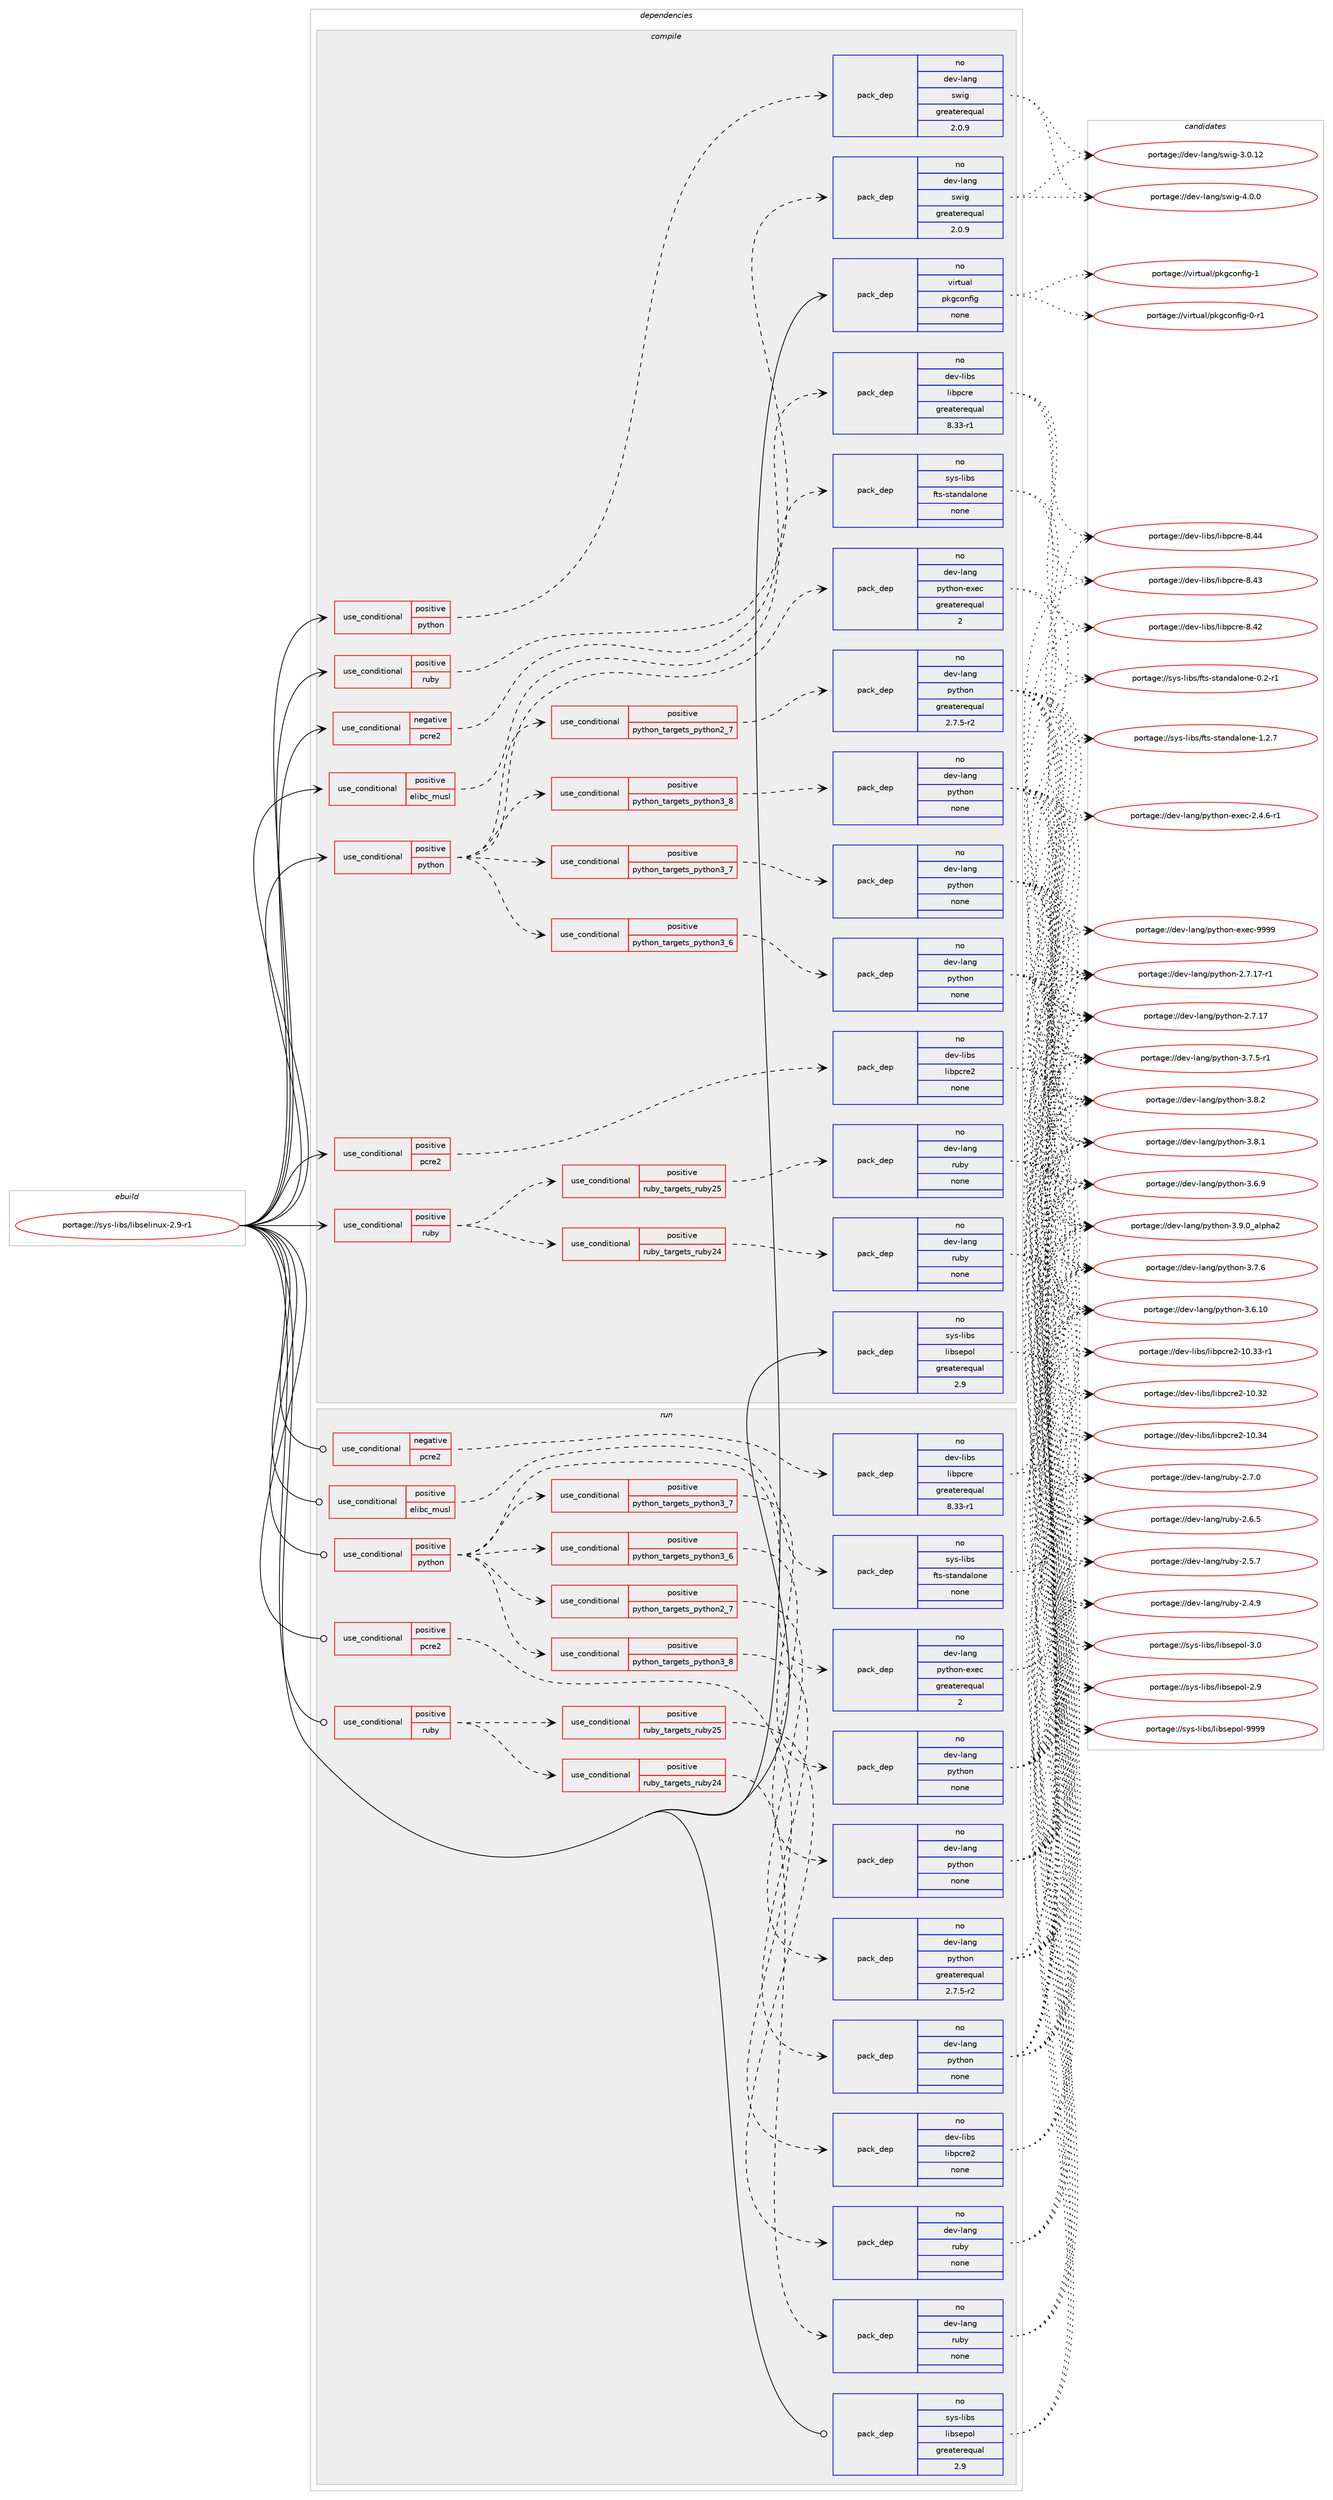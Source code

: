 digraph prolog {

# *************
# Graph options
# *************

newrank=true;
concentrate=true;
compound=true;
graph [rankdir=LR,fontname=Helvetica,fontsize=10,ranksep=1.5];#, ranksep=2.5, nodesep=0.2];
edge  [arrowhead=vee];
node  [fontname=Helvetica,fontsize=10];

# **********
# The ebuild
# **********

subgraph cluster_leftcol {
color=gray;
rank=same;
label=<<i>ebuild</i>>;
id [label="portage://sys-libs/libselinux-2.9-r1", color=red, width=4, href="../sys-libs/libselinux-2.9-r1.svg"];
}

# ****************
# The dependencies
# ****************

subgraph cluster_midcol {
color=gray;
label=<<i>dependencies</i>>;
subgraph cluster_compile {
fillcolor="#eeeeee";
style=filled;
label=<<i>compile</i>>;
subgraph cond5193 {
dependency29455 [label=<<TABLE BORDER="0" CELLBORDER="1" CELLSPACING="0" CELLPADDING="4"><TR><TD ROWSPAN="3" CELLPADDING="10">use_conditional</TD></TR><TR><TD>negative</TD></TR><TR><TD>pcre2</TD></TR></TABLE>>, shape=none, color=red];
subgraph pack23533 {
dependency29456 [label=<<TABLE BORDER="0" CELLBORDER="1" CELLSPACING="0" CELLPADDING="4" WIDTH="220"><TR><TD ROWSPAN="6" CELLPADDING="30">pack_dep</TD></TR><TR><TD WIDTH="110">no</TD></TR><TR><TD>dev-libs</TD></TR><TR><TD>libpcre</TD></TR><TR><TD>greaterequal</TD></TR><TR><TD>8.33-r1</TD></TR></TABLE>>, shape=none, color=blue];
}
dependency29455:e -> dependency29456:w [weight=20,style="dashed",arrowhead="vee"];
}
id:e -> dependency29455:w [weight=20,style="solid",arrowhead="vee"];
subgraph cond5194 {
dependency29457 [label=<<TABLE BORDER="0" CELLBORDER="1" CELLSPACING="0" CELLPADDING="4"><TR><TD ROWSPAN="3" CELLPADDING="10">use_conditional</TD></TR><TR><TD>positive</TD></TR><TR><TD>elibc_musl</TD></TR></TABLE>>, shape=none, color=red];
subgraph pack23534 {
dependency29458 [label=<<TABLE BORDER="0" CELLBORDER="1" CELLSPACING="0" CELLPADDING="4" WIDTH="220"><TR><TD ROWSPAN="6" CELLPADDING="30">pack_dep</TD></TR><TR><TD WIDTH="110">no</TD></TR><TR><TD>sys-libs</TD></TR><TR><TD>fts-standalone</TD></TR><TR><TD>none</TD></TR><TR><TD></TD></TR></TABLE>>, shape=none, color=blue];
}
dependency29457:e -> dependency29458:w [weight=20,style="dashed",arrowhead="vee"];
}
id:e -> dependency29457:w [weight=20,style="solid",arrowhead="vee"];
subgraph cond5195 {
dependency29459 [label=<<TABLE BORDER="0" CELLBORDER="1" CELLSPACING="0" CELLPADDING="4"><TR><TD ROWSPAN="3" CELLPADDING="10">use_conditional</TD></TR><TR><TD>positive</TD></TR><TR><TD>pcre2</TD></TR></TABLE>>, shape=none, color=red];
subgraph pack23535 {
dependency29460 [label=<<TABLE BORDER="0" CELLBORDER="1" CELLSPACING="0" CELLPADDING="4" WIDTH="220"><TR><TD ROWSPAN="6" CELLPADDING="30">pack_dep</TD></TR><TR><TD WIDTH="110">no</TD></TR><TR><TD>dev-libs</TD></TR><TR><TD>libpcre2</TD></TR><TR><TD>none</TD></TR><TR><TD></TD></TR></TABLE>>, shape=none, color=blue];
}
dependency29459:e -> dependency29460:w [weight=20,style="dashed",arrowhead="vee"];
}
id:e -> dependency29459:w [weight=20,style="solid",arrowhead="vee"];
subgraph cond5196 {
dependency29461 [label=<<TABLE BORDER="0" CELLBORDER="1" CELLSPACING="0" CELLPADDING="4"><TR><TD ROWSPAN="3" CELLPADDING="10">use_conditional</TD></TR><TR><TD>positive</TD></TR><TR><TD>python</TD></TR></TABLE>>, shape=none, color=red];
subgraph cond5197 {
dependency29462 [label=<<TABLE BORDER="0" CELLBORDER="1" CELLSPACING="0" CELLPADDING="4"><TR><TD ROWSPAN="3" CELLPADDING="10">use_conditional</TD></TR><TR><TD>positive</TD></TR><TR><TD>python_targets_python2_7</TD></TR></TABLE>>, shape=none, color=red];
subgraph pack23536 {
dependency29463 [label=<<TABLE BORDER="0" CELLBORDER="1" CELLSPACING="0" CELLPADDING="4" WIDTH="220"><TR><TD ROWSPAN="6" CELLPADDING="30">pack_dep</TD></TR><TR><TD WIDTH="110">no</TD></TR><TR><TD>dev-lang</TD></TR><TR><TD>python</TD></TR><TR><TD>greaterequal</TD></TR><TR><TD>2.7.5-r2</TD></TR></TABLE>>, shape=none, color=blue];
}
dependency29462:e -> dependency29463:w [weight=20,style="dashed",arrowhead="vee"];
}
dependency29461:e -> dependency29462:w [weight=20,style="dashed",arrowhead="vee"];
subgraph cond5198 {
dependency29464 [label=<<TABLE BORDER="0" CELLBORDER="1" CELLSPACING="0" CELLPADDING="4"><TR><TD ROWSPAN="3" CELLPADDING="10">use_conditional</TD></TR><TR><TD>positive</TD></TR><TR><TD>python_targets_python3_6</TD></TR></TABLE>>, shape=none, color=red];
subgraph pack23537 {
dependency29465 [label=<<TABLE BORDER="0" CELLBORDER="1" CELLSPACING="0" CELLPADDING="4" WIDTH="220"><TR><TD ROWSPAN="6" CELLPADDING="30">pack_dep</TD></TR><TR><TD WIDTH="110">no</TD></TR><TR><TD>dev-lang</TD></TR><TR><TD>python</TD></TR><TR><TD>none</TD></TR><TR><TD></TD></TR></TABLE>>, shape=none, color=blue];
}
dependency29464:e -> dependency29465:w [weight=20,style="dashed",arrowhead="vee"];
}
dependency29461:e -> dependency29464:w [weight=20,style="dashed",arrowhead="vee"];
subgraph cond5199 {
dependency29466 [label=<<TABLE BORDER="0" CELLBORDER="1" CELLSPACING="0" CELLPADDING="4"><TR><TD ROWSPAN="3" CELLPADDING="10">use_conditional</TD></TR><TR><TD>positive</TD></TR><TR><TD>python_targets_python3_7</TD></TR></TABLE>>, shape=none, color=red];
subgraph pack23538 {
dependency29467 [label=<<TABLE BORDER="0" CELLBORDER="1" CELLSPACING="0" CELLPADDING="4" WIDTH="220"><TR><TD ROWSPAN="6" CELLPADDING="30">pack_dep</TD></TR><TR><TD WIDTH="110">no</TD></TR><TR><TD>dev-lang</TD></TR><TR><TD>python</TD></TR><TR><TD>none</TD></TR><TR><TD></TD></TR></TABLE>>, shape=none, color=blue];
}
dependency29466:e -> dependency29467:w [weight=20,style="dashed",arrowhead="vee"];
}
dependency29461:e -> dependency29466:w [weight=20,style="dashed",arrowhead="vee"];
subgraph cond5200 {
dependency29468 [label=<<TABLE BORDER="0" CELLBORDER="1" CELLSPACING="0" CELLPADDING="4"><TR><TD ROWSPAN="3" CELLPADDING="10">use_conditional</TD></TR><TR><TD>positive</TD></TR><TR><TD>python_targets_python3_8</TD></TR></TABLE>>, shape=none, color=red];
subgraph pack23539 {
dependency29469 [label=<<TABLE BORDER="0" CELLBORDER="1" CELLSPACING="0" CELLPADDING="4" WIDTH="220"><TR><TD ROWSPAN="6" CELLPADDING="30">pack_dep</TD></TR><TR><TD WIDTH="110">no</TD></TR><TR><TD>dev-lang</TD></TR><TR><TD>python</TD></TR><TR><TD>none</TD></TR><TR><TD></TD></TR></TABLE>>, shape=none, color=blue];
}
dependency29468:e -> dependency29469:w [weight=20,style="dashed",arrowhead="vee"];
}
dependency29461:e -> dependency29468:w [weight=20,style="dashed",arrowhead="vee"];
subgraph pack23540 {
dependency29470 [label=<<TABLE BORDER="0" CELLBORDER="1" CELLSPACING="0" CELLPADDING="4" WIDTH="220"><TR><TD ROWSPAN="6" CELLPADDING="30">pack_dep</TD></TR><TR><TD WIDTH="110">no</TD></TR><TR><TD>dev-lang</TD></TR><TR><TD>python-exec</TD></TR><TR><TD>greaterequal</TD></TR><TR><TD>2</TD></TR></TABLE>>, shape=none, color=blue];
}
dependency29461:e -> dependency29470:w [weight=20,style="dashed",arrowhead="vee"];
}
id:e -> dependency29461:w [weight=20,style="solid",arrowhead="vee"];
subgraph cond5201 {
dependency29471 [label=<<TABLE BORDER="0" CELLBORDER="1" CELLSPACING="0" CELLPADDING="4"><TR><TD ROWSPAN="3" CELLPADDING="10">use_conditional</TD></TR><TR><TD>positive</TD></TR><TR><TD>python</TD></TR></TABLE>>, shape=none, color=red];
subgraph pack23541 {
dependency29472 [label=<<TABLE BORDER="0" CELLBORDER="1" CELLSPACING="0" CELLPADDING="4" WIDTH="220"><TR><TD ROWSPAN="6" CELLPADDING="30">pack_dep</TD></TR><TR><TD WIDTH="110">no</TD></TR><TR><TD>dev-lang</TD></TR><TR><TD>swig</TD></TR><TR><TD>greaterequal</TD></TR><TR><TD>2.0.9</TD></TR></TABLE>>, shape=none, color=blue];
}
dependency29471:e -> dependency29472:w [weight=20,style="dashed",arrowhead="vee"];
}
id:e -> dependency29471:w [weight=20,style="solid",arrowhead="vee"];
subgraph cond5202 {
dependency29473 [label=<<TABLE BORDER="0" CELLBORDER="1" CELLSPACING="0" CELLPADDING="4"><TR><TD ROWSPAN="3" CELLPADDING="10">use_conditional</TD></TR><TR><TD>positive</TD></TR><TR><TD>ruby</TD></TR></TABLE>>, shape=none, color=red];
subgraph cond5203 {
dependency29474 [label=<<TABLE BORDER="0" CELLBORDER="1" CELLSPACING="0" CELLPADDING="4"><TR><TD ROWSPAN="3" CELLPADDING="10">use_conditional</TD></TR><TR><TD>positive</TD></TR><TR><TD>ruby_targets_ruby24</TD></TR></TABLE>>, shape=none, color=red];
subgraph pack23542 {
dependency29475 [label=<<TABLE BORDER="0" CELLBORDER="1" CELLSPACING="0" CELLPADDING="4" WIDTH="220"><TR><TD ROWSPAN="6" CELLPADDING="30">pack_dep</TD></TR><TR><TD WIDTH="110">no</TD></TR><TR><TD>dev-lang</TD></TR><TR><TD>ruby</TD></TR><TR><TD>none</TD></TR><TR><TD></TD></TR></TABLE>>, shape=none, color=blue];
}
dependency29474:e -> dependency29475:w [weight=20,style="dashed",arrowhead="vee"];
}
dependency29473:e -> dependency29474:w [weight=20,style="dashed",arrowhead="vee"];
subgraph cond5204 {
dependency29476 [label=<<TABLE BORDER="0" CELLBORDER="1" CELLSPACING="0" CELLPADDING="4"><TR><TD ROWSPAN="3" CELLPADDING="10">use_conditional</TD></TR><TR><TD>positive</TD></TR><TR><TD>ruby_targets_ruby25</TD></TR></TABLE>>, shape=none, color=red];
subgraph pack23543 {
dependency29477 [label=<<TABLE BORDER="0" CELLBORDER="1" CELLSPACING="0" CELLPADDING="4" WIDTH="220"><TR><TD ROWSPAN="6" CELLPADDING="30">pack_dep</TD></TR><TR><TD WIDTH="110">no</TD></TR><TR><TD>dev-lang</TD></TR><TR><TD>ruby</TD></TR><TR><TD>none</TD></TR><TR><TD></TD></TR></TABLE>>, shape=none, color=blue];
}
dependency29476:e -> dependency29477:w [weight=20,style="dashed",arrowhead="vee"];
}
dependency29473:e -> dependency29476:w [weight=20,style="dashed",arrowhead="vee"];
}
id:e -> dependency29473:w [weight=20,style="solid",arrowhead="vee"];
subgraph cond5205 {
dependency29478 [label=<<TABLE BORDER="0" CELLBORDER="1" CELLSPACING="0" CELLPADDING="4"><TR><TD ROWSPAN="3" CELLPADDING="10">use_conditional</TD></TR><TR><TD>positive</TD></TR><TR><TD>ruby</TD></TR></TABLE>>, shape=none, color=red];
subgraph pack23544 {
dependency29479 [label=<<TABLE BORDER="0" CELLBORDER="1" CELLSPACING="0" CELLPADDING="4" WIDTH="220"><TR><TD ROWSPAN="6" CELLPADDING="30">pack_dep</TD></TR><TR><TD WIDTH="110">no</TD></TR><TR><TD>dev-lang</TD></TR><TR><TD>swig</TD></TR><TR><TD>greaterequal</TD></TR><TR><TD>2.0.9</TD></TR></TABLE>>, shape=none, color=blue];
}
dependency29478:e -> dependency29479:w [weight=20,style="dashed",arrowhead="vee"];
}
id:e -> dependency29478:w [weight=20,style="solid",arrowhead="vee"];
subgraph pack23545 {
dependency29480 [label=<<TABLE BORDER="0" CELLBORDER="1" CELLSPACING="0" CELLPADDING="4" WIDTH="220"><TR><TD ROWSPAN="6" CELLPADDING="30">pack_dep</TD></TR><TR><TD WIDTH="110">no</TD></TR><TR><TD>sys-libs</TD></TR><TR><TD>libsepol</TD></TR><TR><TD>greaterequal</TD></TR><TR><TD>2.9</TD></TR></TABLE>>, shape=none, color=blue];
}
id:e -> dependency29480:w [weight=20,style="solid",arrowhead="vee"];
subgraph pack23546 {
dependency29481 [label=<<TABLE BORDER="0" CELLBORDER="1" CELLSPACING="0" CELLPADDING="4" WIDTH="220"><TR><TD ROWSPAN="6" CELLPADDING="30">pack_dep</TD></TR><TR><TD WIDTH="110">no</TD></TR><TR><TD>virtual</TD></TR><TR><TD>pkgconfig</TD></TR><TR><TD>none</TD></TR><TR><TD></TD></TR></TABLE>>, shape=none, color=blue];
}
id:e -> dependency29481:w [weight=20,style="solid",arrowhead="vee"];
}
subgraph cluster_compileandrun {
fillcolor="#eeeeee";
style=filled;
label=<<i>compile and run</i>>;
}
subgraph cluster_run {
fillcolor="#eeeeee";
style=filled;
label=<<i>run</i>>;
subgraph cond5206 {
dependency29482 [label=<<TABLE BORDER="0" CELLBORDER="1" CELLSPACING="0" CELLPADDING="4"><TR><TD ROWSPAN="3" CELLPADDING="10">use_conditional</TD></TR><TR><TD>negative</TD></TR><TR><TD>pcre2</TD></TR></TABLE>>, shape=none, color=red];
subgraph pack23547 {
dependency29483 [label=<<TABLE BORDER="0" CELLBORDER="1" CELLSPACING="0" CELLPADDING="4" WIDTH="220"><TR><TD ROWSPAN="6" CELLPADDING="30">pack_dep</TD></TR><TR><TD WIDTH="110">no</TD></TR><TR><TD>dev-libs</TD></TR><TR><TD>libpcre</TD></TR><TR><TD>greaterequal</TD></TR><TR><TD>8.33-r1</TD></TR></TABLE>>, shape=none, color=blue];
}
dependency29482:e -> dependency29483:w [weight=20,style="dashed",arrowhead="vee"];
}
id:e -> dependency29482:w [weight=20,style="solid",arrowhead="odot"];
subgraph cond5207 {
dependency29484 [label=<<TABLE BORDER="0" CELLBORDER="1" CELLSPACING="0" CELLPADDING="4"><TR><TD ROWSPAN="3" CELLPADDING="10">use_conditional</TD></TR><TR><TD>positive</TD></TR><TR><TD>elibc_musl</TD></TR></TABLE>>, shape=none, color=red];
subgraph pack23548 {
dependency29485 [label=<<TABLE BORDER="0" CELLBORDER="1" CELLSPACING="0" CELLPADDING="4" WIDTH="220"><TR><TD ROWSPAN="6" CELLPADDING="30">pack_dep</TD></TR><TR><TD WIDTH="110">no</TD></TR><TR><TD>sys-libs</TD></TR><TR><TD>fts-standalone</TD></TR><TR><TD>none</TD></TR><TR><TD></TD></TR></TABLE>>, shape=none, color=blue];
}
dependency29484:e -> dependency29485:w [weight=20,style="dashed",arrowhead="vee"];
}
id:e -> dependency29484:w [weight=20,style="solid",arrowhead="odot"];
subgraph cond5208 {
dependency29486 [label=<<TABLE BORDER="0" CELLBORDER="1" CELLSPACING="0" CELLPADDING="4"><TR><TD ROWSPAN="3" CELLPADDING="10">use_conditional</TD></TR><TR><TD>positive</TD></TR><TR><TD>pcre2</TD></TR></TABLE>>, shape=none, color=red];
subgraph pack23549 {
dependency29487 [label=<<TABLE BORDER="0" CELLBORDER="1" CELLSPACING="0" CELLPADDING="4" WIDTH="220"><TR><TD ROWSPAN="6" CELLPADDING="30">pack_dep</TD></TR><TR><TD WIDTH="110">no</TD></TR><TR><TD>dev-libs</TD></TR><TR><TD>libpcre2</TD></TR><TR><TD>none</TD></TR><TR><TD></TD></TR></TABLE>>, shape=none, color=blue];
}
dependency29486:e -> dependency29487:w [weight=20,style="dashed",arrowhead="vee"];
}
id:e -> dependency29486:w [weight=20,style="solid",arrowhead="odot"];
subgraph cond5209 {
dependency29488 [label=<<TABLE BORDER="0" CELLBORDER="1" CELLSPACING="0" CELLPADDING="4"><TR><TD ROWSPAN="3" CELLPADDING="10">use_conditional</TD></TR><TR><TD>positive</TD></TR><TR><TD>python</TD></TR></TABLE>>, shape=none, color=red];
subgraph cond5210 {
dependency29489 [label=<<TABLE BORDER="0" CELLBORDER="1" CELLSPACING="0" CELLPADDING="4"><TR><TD ROWSPAN="3" CELLPADDING="10">use_conditional</TD></TR><TR><TD>positive</TD></TR><TR><TD>python_targets_python2_7</TD></TR></TABLE>>, shape=none, color=red];
subgraph pack23550 {
dependency29490 [label=<<TABLE BORDER="0" CELLBORDER="1" CELLSPACING="0" CELLPADDING="4" WIDTH="220"><TR><TD ROWSPAN="6" CELLPADDING="30">pack_dep</TD></TR><TR><TD WIDTH="110">no</TD></TR><TR><TD>dev-lang</TD></TR><TR><TD>python</TD></TR><TR><TD>greaterequal</TD></TR><TR><TD>2.7.5-r2</TD></TR></TABLE>>, shape=none, color=blue];
}
dependency29489:e -> dependency29490:w [weight=20,style="dashed",arrowhead="vee"];
}
dependency29488:e -> dependency29489:w [weight=20,style="dashed",arrowhead="vee"];
subgraph cond5211 {
dependency29491 [label=<<TABLE BORDER="0" CELLBORDER="1" CELLSPACING="0" CELLPADDING="4"><TR><TD ROWSPAN="3" CELLPADDING="10">use_conditional</TD></TR><TR><TD>positive</TD></TR><TR><TD>python_targets_python3_6</TD></TR></TABLE>>, shape=none, color=red];
subgraph pack23551 {
dependency29492 [label=<<TABLE BORDER="0" CELLBORDER="1" CELLSPACING="0" CELLPADDING="4" WIDTH="220"><TR><TD ROWSPAN="6" CELLPADDING="30">pack_dep</TD></TR><TR><TD WIDTH="110">no</TD></TR><TR><TD>dev-lang</TD></TR><TR><TD>python</TD></TR><TR><TD>none</TD></TR><TR><TD></TD></TR></TABLE>>, shape=none, color=blue];
}
dependency29491:e -> dependency29492:w [weight=20,style="dashed",arrowhead="vee"];
}
dependency29488:e -> dependency29491:w [weight=20,style="dashed",arrowhead="vee"];
subgraph cond5212 {
dependency29493 [label=<<TABLE BORDER="0" CELLBORDER="1" CELLSPACING="0" CELLPADDING="4"><TR><TD ROWSPAN="3" CELLPADDING="10">use_conditional</TD></TR><TR><TD>positive</TD></TR><TR><TD>python_targets_python3_7</TD></TR></TABLE>>, shape=none, color=red];
subgraph pack23552 {
dependency29494 [label=<<TABLE BORDER="0" CELLBORDER="1" CELLSPACING="0" CELLPADDING="4" WIDTH="220"><TR><TD ROWSPAN="6" CELLPADDING="30">pack_dep</TD></TR><TR><TD WIDTH="110">no</TD></TR><TR><TD>dev-lang</TD></TR><TR><TD>python</TD></TR><TR><TD>none</TD></TR><TR><TD></TD></TR></TABLE>>, shape=none, color=blue];
}
dependency29493:e -> dependency29494:w [weight=20,style="dashed",arrowhead="vee"];
}
dependency29488:e -> dependency29493:w [weight=20,style="dashed",arrowhead="vee"];
subgraph cond5213 {
dependency29495 [label=<<TABLE BORDER="0" CELLBORDER="1" CELLSPACING="0" CELLPADDING="4"><TR><TD ROWSPAN="3" CELLPADDING="10">use_conditional</TD></TR><TR><TD>positive</TD></TR><TR><TD>python_targets_python3_8</TD></TR></TABLE>>, shape=none, color=red];
subgraph pack23553 {
dependency29496 [label=<<TABLE BORDER="0" CELLBORDER="1" CELLSPACING="0" CELLPADDING="4" WIDTH="220"><TR><TD ROWSPAN="6" CELLPADDING="30">pack_dep</TD></TR><TR><TD WIDTH="110">no</TD></TR><TR><TD>dev-lang</TD></TR><TR><TD>python</TD></TR><TR><TD>none</TD></TR><TR><TD></TD></TR></TABLE>>, shape=none, color=blue];
}
dependency29495:e -> dependency29496:w [weight=20,style="dashed",arrowhead="vee"];
}
dependency29488:e -> dependency29495:w [weight=20,style="dashed",arrowhead="vee"];
subgraph pack23554 {
dependency29497 [label=<<TABLE BORDER="0" CELLBORDER="1" CELLSPACING="0" CELLPADDING="4" WIDTH="220"><TR><TD ROWSPAN="6" CELLPADDING="30">pack_dep</TD></TR><TR><TD WIDTH="110">no</TD></TR><TR><TD>dev-lang</TD></TR><TR><TD>python-exec</TD></TR><TR><TD>greaterequal</TD></TR><TR><TD>2</TD></TR></TABLE>>, shape=none, color=blue];
}
dependency29488:e -> dependency29497:w [weight=20,style="dashed",arrowhead="vee"];
}
id:e -> dependency29488:w [weight=20,style="solid",arrowhead="odot"];
subgraph cond5214 {
dependency29498 [label=<<TABLE BORDER="0" CELLBORDER="1" CELLSPACING="0" CELLPADDING="4"><TR><TD ROWSPAN="3" CELLPADDING="10">use_conditional</TD></TR><TR><TD>positive</TD></TR><TR><TD>ruby</TD></TR></TABLE>>, shape=none, color=red];
subgraph cond5215 {
dependency29499 [label=<<TABLE BORDER="0" CELLBORDER="1" CELLSPACING="0" CELLPADDING="4"><TR><TD ROWSPAN="3" CELLPADDING="10">use_conditional</TD></TR><TR><TD>positive</TD></TR><TR><TD>ruby_targets_ruby24</TD></TR></TABLE>>, shape=none, color=red];
subgraph pack23555 {
dependency29500 [label=<<TABLE BORDER="0" CELLBORDER="1" CELLSPACING="0" CELLPADDING="4" WIDTH="220"><TR><TD ROWSPAN="6" CELLPADDING="30">pack_dep</TD></TR><TR><TD WIDTH="110">no</TD></TR><TR><TD>dev-lang</TD></TR><TR><TD>ruby</TD></TR><TR><TD>none</TD></TR><TR><TD></TD></TR></TABLE>>, shape=none, color=blue];
}
dependency29499:e -> dependency29500:w [weight=20,style="dashed",arrowhead="vee"];
}
dependency29498:e -> dependency29499:w [weight=20,style="dashed",arrowhead="vee"];
subgraph cond5216 {
dependency29501 [label=<<TABLE BORDER="0" CELLBORDER="1" CELLSPACING="0" CELLPADDING="4"><TR><TD ROWSPAN="3" CELLPADDING="10">use_conditional</TD></TR><TR><TD>positive</TD></TR><TR><TD>ruby_targets_ruby25</TD></TR></TABLE>>, shape=none, color=red];
subgraph pack23556 {
dependency29502 [label=<<TABLE BORDER="0" CELLBORDER="1" CELLSPACING="0" CELLPADDING="4" WIDTH="220"><TR><TD ROWSPAN="6" CELLPADDING="30">pack_dep</TD></TR><TR><TD WIDTH="110">no</TD></TR><TR><TD>dev-lang</TD></TR><TR><TD>ruby</TD></TR><TR><TD>none</TD></TR><TR><TD></TD></TR></TABLE>>, shape=none, color=blue];
}
dependency29501:e -> dependency29502:w [weight=20,style="dashed",arrowhead="vee"];
}
dependency29498:e -> dependency29501:w [weight=20,style="dashed",arrowhead="vee"];
}
id:e -> dependency29498:w [weight=20,style="solid",arrowhead="odot"];
subgraph pack23557 {
dependency29503 [label=<<TABLE BORDER="0" CELLBORDER="1" CELLSPACING="0" CELLPADDING="4" WIDTH="220"><TR><TD ROWSPAN="6" CELLPADDING="30">pack_dep</TD></TR><TR><TD WIDTH="110">no</TD></TR><TR><TD>sys-libs</TD></TR><TR><TD>libsepol</TD></TR><TR><TD>greaterequal</TD></TR><TR><TD>2.9</TD></TR></TABLE>>, shape=none, color=blue];
}
id:e -> dependency29503:w [weight=20,style="solid",arrowhead="odot"];
}
}

# **************
# The candidates
# **************

subgraph cluster_choices {
rank=same;
color=gray;
label=<<i>candidates</i>>;

subgraph choice23533 {
color=black;
nodesep=1;
choice10010111845108105981154710810598112991141014556465252 [label="portage://dev-libs/libpcre-8.44", color=red, width=4,href="../dev-libs/libpcre-8.44.svg"];
choice10010111845108105981154710810598112991141014556465251 [label="portage://dev-libs/libpcre-8.43", color=red, width=4,href="../dev-libs/libpcre-8.43.svg"];
choice10010111845108105981154710810598112991141014556465250 [label="portage://dev-libs/libpcre-8.42", color=red, width=4,href="../dev-libs/libpcre-8.42.svg"];
dependency29456:e -> choice10010111845108105981154710810598112991141014556465252:w [style=dotted,weight="100"];
dependency29456:e -> choice10010111845108105981154710810598112991141014556465251:w [style=dotted,weight="100"];
dependency29456:e -> choice10010111845108105981154710810598112991141014556465250:w [style=dotted,weight="100"];
}
subgraph choice23534 {
color=black;
nodesep=1;
choice115121115451081059811547102116115451151169711010097108111110101454946504655 [label="portage://sys-libs/fts-standalone-1.2.7", color=red, width=4,href="../sys-libs/fts-standalone-1.2.7.svg"];
choice115121115451081059811547102116115451151169711010097108111110101454846504511449 [label="portage://sys-libs/fts-standalone-0.2-r1", color=red, width=4,href="../sys-libs/fts-standalone-0.2-r1.svg"];
dependency29458:e -> choice115121115451081059811547102116115451151169711010097108111110101454946504655:w [style=dotted,weight="100"];
dependency29458:e -> choice115121115451081059811547102116115451151169711010097108111110101454846504511449:w [style=dotted,weight="100"];
}
subgraph choice23535 {
color=black;
nodesep=1;
choice100101118451081059811547108105981129911410150454948465152 [label="portage://dev-libs/libpcre2-10.34", color=red, width=4,href="../dev-libs/libpcre2-10.34.svg"];
choice1001011184510810598115471081059811299114101504549484651514511449 [label="portage://dev-libs/libpcre2-10.33-r1", color=red, width=4,href="../dev-libs/libpcre2-10.33-r1.svg"];
choice100101118451081059811547108105981129911410150454948465150 [label="portage://dev-libs/libpcre2-10.32", color=red, width=4,href="../dev-libs/libpcre2-10.32.svg"];
dependency29460:e -> choice100101118451081059811547108105981129911410150454948465152:w [style=dotted,weight="100"];
dependency29460:e -> choice1001011184510810598115471081059811299114101504549484651514511449:w [style=dotted,weight="100"];
dependency29460:e -> choice100101118451081059811547108105981129911410150454948465150:w [style=dotted,weight="100"];
}
subgraph choice23536 {
color=black;
nodesep=1;
choice10010111845108971101034711212111610411111045514657464895971081121049750 [label="portage://dev-lang/python-3.9.0_alpha2", color=red, width=4,href="../dev-lang/python-3.9.0_alpha2.svg"];
choice100101118451089711010347112121116104111110455146564650 [label="portage://dev-lang/python-3.8.2", color=red, width=4,href="../dev-lang/python-3.8.2.svg"];
choice100101118451089711010347112121116104111110455146564649 [label="portage://dev-lang/python-3.8.1", color=red, width=4,href="../dev-lang/python-3.8.1.svg"];
choice100101118451089711010347112121116104111110455146554654 [label="portage://dev-lang/python-3.7.6", color=red, width=4,href="../dev-lang/python-3.7.6.svg"];
choice1001011184510897110103471121211161041111104551465546534511449 [label="portage://dev-lang/python-3.7.5-r1", color=red, width=4,href="../dev-lang/python-3.7.5-r1.svg"];
choice100101118451089711010347112121116104111110455146544657 [label="portage://dev-lang/python-3.6.9", color=red, width=4,href="../dev-lang/python-3.6.9.svg"];
choice10010111845108971101034711212111610411111045514654464948 [label="portage://dev-lang/python-3.6.10", color=red, width=4,href="../dev-lang/python-3.6.10.svg"];
choice100101118451089711010347112121116104111110455046554649554511449 [label="portage://dev-lang/python-2.7.17-r1", color=red, width=4,href="../dev-lang/python-2.7.17-r1.svg"];
choice10010111845108971101034711212111610411111045504655464955 [label="portage://dev-lang/python-2.7.17", color=red, width=4,href="../dev-lang/python-2.7.17.svg"];
dependency29463:e -> choice10010111845108971101034711212111610411111045514657464895971081121049750:w [style=dotted,weight="100"];
dependency29463:e -> choice100101118451089711010347112121116104111110455146564650:w [style=dotted,weight="100"];
dependency29463:e -> choice100101118451089711010347112121116104111110455146564649:w [style=dotted,weight="100"];
dependency29463:e -> choice100101118451089711010347112121116104111110455146554654:w [style=dotted,weight="100"];
dependency29463:e -> choice1001011184510897110103471121211161041111104551465546534511449:w [style=dotted,weight="100"];
dependency29463:e -> choice100101118451089711010347112121116104111110455146544657:w [style=dotted,weight="100"];
dependency29463:e -> choice10010111845108971101034711212111610411111045514654464948:w [style=dotted,weight="100"];
dependency29463:e -> choice100101118451089711010347112121116104111110455046554649554511449:w [style=dotted,weight="100"];
dependency29463:e -> choice10010111845108971101034711212111610411111045504655464955:w [style=dotted,weight="100"];
}
subgraph choice23537 {
color=black;
nodesep=1;
choice10010111845108971101034711212111610411111045514657464895971081121049750 [label="portage://dev-lang/python-3.9.0_alpha2", color=red, width=4,href="../dev-lang/python-3.9.0_alpha2.svg"];
choice100101118451089711010347112121116104111110455146564650 [label="portage://dev-lang/python-3.8.2", color=red, width=4,href="../dev-lang/python-3.8.2.svg"];
choice100101118451089711010347112121116104111110455146564649 [label="portage://dev-lang/python-3.8.1", color=red, width=4,href="../dev-lang/python-3.8.1.svg"];
choice100101118451089711010347112121116104111110455146554654 [label="portage://dev-lang/python-3.7.6", color=red, width=4,href="../dev-lang/python-3.7.6.svg"];
choice1001011184510897110103471121211161041111104551465546534511449 [label="portage://dev-lang/python-3.7.5-r1", color=red, width=4,href="../dev-lang/python-3.7.5-r1.svg"];
choice100101118451089711010347112121116104111110455146544657 [label="portage://dev-lang/python-3.6.9", color=red, width=4,href="../dev-lang/python-3.6.9.svg"];
choice10010111845108971101034711212111610411111045514654464948 [label="portage://dev-lang/python-3.6.10", color=red, width=4,href="../dev-lang/python-3.6.10.svg"];
choice100101118451089711010347112121116104111110455046554649554511449 [label="portage://dev-lang/python-2.7.17-r1", color=red, width=4,href="../dev-lang/python-2.7.17-r1.svg"];
choice10010111845108971101034711212111610411111045504655464955 [label="portage://dev-lang/python-2.7.17", color=red, width=4,href="../dev-lang/python-2.7.17.svg"];
dependency29465:e -> choice10010111845108971101034711212111610411111045514657464895971081121049750:w [style=dotted,weight="100"];
dependency29465:e -> choice100101118451089711010347112121116104111110455146564650:w [style=dotted,weight="100"];
dependency29465:e -> choice100101118451089711010347112121116104111110455146564649:w [style=dotted,weight="100"];
dependency29465:e -> choice100101118451089711010347112121116104111110455146554654:w [style=dotted,weight="100"];
dependency29465:e -> choice1001011184510897110103471121211161041111104551465546534511449:w [style=dotted,weight="100"];
dependency29465:e -> choice100101118451089711010347112121116104111110455146544657:w [style=dotted,weight="100"];
dependency29465:e -> choice10010111845108971101034711212111610411111045514654464948:w [style=dotted,weight="100"];
dependency29465:e -> choice100101118451089711010347112121116104111110455046554649554511449:w [style=dotted,weight="100"];
dependency29465:e -> choice10010111845108971101034711212111610411111045504655464955:w [style=dotted,weight="100"];
}
subgraph choice23538 {
color=black;
nodesep=1;
choice10010111845108971101034711212111610411111045514657464895971081121049750 [label="portage://dev-lang/python-3.9.0_alpha2", color=red, width=4,href="../dev-lang/python-3.9.0_alpha2.svg"];
choice100101118451089711010347112121116104111110455146564650 [label="portage://dev-lang/python-3.8.2", color=red, width=4,href="../dev-lang/python-3.8.2.svg"];
choice100101118451089711010347112121116104111110455146564649 [label="portage://dev-lang/python-3.8.1", color=red, width=4,href="../dev-lang/python-3.8.1.svg"];
choice100101118451089711010347112121116104111110455146554654 [label="portage://dev-lang/python-3.7.6", color=red, width=4,href="../dev-lang/python-3.7.6.svg"];
choice1001011184510897110103471121211161041111104551465546534511449 [label="portage://dev-lang/python-3.7.5-r1", color=red, width=4,href="../dev-lang/python-3.7.5-r1.svg"];
choice100101118451089711010347112121116104111110455146544657 [label="portage://dev-lang/python-3.6.9", color=red, width=4,href="../dev-lang/python-3.6.9.svg"];
choice10010111845108971101034711212111610411111045514654464948 [label="portage://dev-lang/python-3.6.10", color=red, width=4,href="../dev-lang/python-3.6.10.svg"];
choice100101118451089711010347112121116104111110455046554649554511449 [label="portage://dev-lang/python-2.7.17-r1", color=red, width=4,href="../dev-lang/python-2.7.17-r1.svg"];
choice10010111845108971101034711212111610411111045504655464955 [label="portage://dev-lang/python-2.7.17", color=red, width=4,href="../dev-lang/python-2.7.17.svg"];
dependency29467:e -> choice10010111845108971101034711212111610411111045514657464895971081121049750:w [style=dotted,weight="100"];
dependency29467:e -> choice100101118451089711010347112121116104111110455146564650:w [style=dotted,weight="100"];
dependency29467:e -> choice100101118451089711010347112121116104111110455146564649:w [style=dotted,weight="100"];
dependency29467:e -> choice100101118451089711010347112121116104111110455146554654:w [style=dotted,weight="100"];
dependency29467:e -> choice1001011184510897110103471121211161041111104551465546534511449:w [style=dotted,weight="100"];
dependency29467:e -> choice100101118451089711010347112121116104111110455146544657:w [style=dotted,weight="100"];
dependency29467:e -> choice10010111845108971101034711212111610411111045514654464948:w [style=dotted,weight="100"];
dependency29467:e -> choice100101118451089711010347112121116104111110455046554649554511449:w [style=dotted,weight="100"];
dependency29467:e -> choice10010111845108971101034711212111610411111045504655464955:w [style=dotted,weight="100"];
}
subgraph choice23539 {
color=black;
nodesep=1;
choice10010111845108971101034711212111610411111045514657464895971081121049750 [label="portage://dev-lang/python-3.9.0_alpha2", color=red, width=4,href="../dev-lang/python-3.9.0_alpha2.svg"];
choice100101118451089711010347112121116104111110455146564650 [label="portage://dev-lang/python-3.8.2", color=red, width=4,href="../dev-lang/python-3.8.2.svg"];
choice100101118451089711010347112121116104111110455146564649 [label="portage://dev-lang/python-3.8.1", color=red, width=4,href="../dev-lang/python-3.8.1.svg"];
choice100101118451089711010347112121116104111110455146554654 [label="portage://dev-lang/python-3.7.6", color=red, width=4,href="../dev-lang/python-3.7.6.svg"];
choice1001011184510897110103471121211161041111104551465546534511449 [label="portage://dev-lang/python-3.7.5-r1", color=red, width=4,href="../dev-lang/python-3.7.5-r1.svg"];
choice100101118451089711010347112121116104111110455146544657 [label="portage://dev-lang/python-3.6.9", color=red, width=4,href="../dev-lang/python-3.6.9.svg"];
choice10010111845108971101034711212111610411111045514654464948 [label="portage://dev-lang/python-3.6.10", color=red, width=4,href="../dev-lang/python-3.6.10.svg"];
choice100101118451089711010347112121116104111110455046554649554511449 [label="portage://dev-lang/python-2.7.17-r1", color=red, width=4,href="../dev-lang/python-2.7.17-r1.svg"];
choice10010111845108971101034711212111610411111045504655464955 [label="portage://dev-lang/python-2.7.17", color=red, width=4,href="../dev-lang/python-2.7.17.svg"];
dependency29469:e -> choice10010111845108971101034711212111610411111045514657464895971081121049750:w [style=dotted,weight="100"];
dependency29469:e -> choice100101118451089711010347112121116104111110455146564650:w [style=dotted,weight="100"];
dependency29469:e -> choice100101118451089711010347112121116104111110455146564649:w [style=dotted,weight="100"];
dependency29469:e -> choice100101118451089711010347112121116104111110455146554654:w [style=dotted,weight="100"];
dependency29469:e -> choice1001011184510897110103471121211161041111104551465546534511449:w [style=dotted,weight="100"];
dependency29469:e -> choice100101118451089711010347112121116104111110455146544657:w [style=dotted,weight="100"];
dependency29469:e -> choice10010111845108971101034711212111610411111045514654464948:w [style=dotted,weight="100"];
dependency29469:e -> choice100101118451089711010347112121116104111110455046554649554511449:w [style=dotted,weight="100"];
dependency29469:e -> choice10010111845108971101034711212111610411111045504655464955:w [style=dotted,weight="100"];
}
subgraph choice23540 {
color=black;
nodesep=1;
choice10010111845108971101034711212111610411111045101120101994557575757 [label="portage://dev-lang/python-exec-9999", color=red, width=4,href="../dev-lang/python-exec-9999.svg"];
choice10010111845108971101034711212111610411111045101120101994550465246544511449 [label="portage://dev-lang/python-exec-2.4.6-r1", color=red, width=4,href="../dev-lang/python-exec-2.4.6-r1.svg"];
dependency29470:e -> choice10010111845108971101034711212111610411111045101120101994557575757:w [style=dotted,weight="100"];
dependency29470:e -> choice10010111845108971101034711212111610411111045101120101994550465246544511449:w [style=dotted,weight="100"];
}
subgraph choice23541 {
color=black;
nodesep=1;
choice100101118451089711010347115119105103455246484648 [label="portage://dev-lang/swig-4.0.0", color=red, width=4,href="../dev-lang/swig-4.0.0.svg"];
choice10010111845108971101034711511910510345514648464950 [label="portage://dev-lang/swig-3.0.12", color=red, width=4,href="../dev-lang/swig-3.0.12.svg"];
dependency29472:e -> choice100101118451089711010347115119105103455246484648:w [style=dotted,weight="100"];
dependency29472:e -> choice10010111845108971101034711511910510345514648464950:w [style=dotted,weight="100"];
}
subgraph choice23542 {
color=black;
nodesep=1;
choice10010111845108971101034711411798121455046554648 [label="portage://dev-lang/ruby-2.7.0", color=red, width=4,href="../dev-lang/ruby-2.7.0.svg"];
choice10010111845108971101034711411798121455046544653 [label="portage://dev-lang/ruby-2.6.5", color=red, width=4,href="../dev-lang/ruby-2.6.5.svg"];
choice10010111845108971101034711411798121455046534655 [label="portage://dev-lang/ruby-2.5.7", color=red, width=4,href="../dev-lang/ruby-2.5.7.svg"];
choice10010111845108971101034711411798121455046524657 [label="portage://dev-lang/ruby-2.4.9", color=red, width=4,href="../dev-lang/ruby-2.4.9.svg"];
dependency29475:e -> choice10010111845108971101034711411798121455046554648:w [style=dotted,weight="100"];
dependency29475:e -> choice10010111845108971101034711411798121455046544653:w [style=dotted,weight="100"];
dependency29475:e -> choice10010111845108971101034711411798121455046534655:w [style=dotted,weight="100"];
dependency29475:e -> choice10010111845108971101034711411798121455046524657:w [style=dotted,weight="100"];
}
subgraph choice23543 {
color=black;
nodesep=1;
choice10010111845108971101034711411798121455046554648 [label="portage://dev-lang/ruby-2.7.0", color=red, width=4,href="../dev-lang/ruby-2.7.0.svg"];
choice10010111845108971101034711411798121455046544653 [label="portage://dev-lang/ruby-2.6.5", color=red, width=4,href="../dev-lang/ruby-2.6.5.svg"];
choice10010111845108971101034711411798121455046534655 [label="portage://dev-lang/ruby-2.5.7", color=red, width=4,href="../dev-lang/ruby-2.5.7.svg"];
choice10010111845108971101034711411798121455046524657 [label="portage://dev-lang/ruby-2.4.9", color=red, width=4,href="../dev-lang/ruby-2.4.9.svg"];
dependency29477:e -> choice10010111845108971101034711411798121455046554648:w [style=dotted,weight="100"];
dependency29477:e -> choice10010111845108971101034711411798121455046544653:w [style=dotted,weight="100"];
dependency29477:e -> choice10010111845108971101034711411798121455046534655:w [style=dotted,weight="100"];
dependency29477:e -> choice10010111845108971101034711411798121455046524657:w [style=dotted,weight="100"];
}
subgraph choice23544 {
color=black;
nodesep=1;
choice100101118451089711010347115119105103455246484648 [label="portage://dev-lang/swig-4.0.0", color=red, width=4,href="../dev-lang/swig-4.0.0.svg"];
choice10010111845108971101034711511910510345514648464950 [label="portage://dev-lang/swig-3.0.12", color=red, width=4,href="../dev-lang/swig-3.0.12.svg"];
dependency29479:e -> choice100101118451089711010347115119105103455246484648:w [style=dotted,weight="100"];
dependency29479:e -> choice10010111845108971101034711511910510345514648464950:w [style=dotted,weight="100"];
}
subgraph choice23545 {
color=black;
nodesep=1;
choice115121115451081059811547108105981151011121111084557575757 [label="portage://sys-libs/libsepol-9999", color=red, width=4,href="../sys-libs/libsepol-9999.svg"];
choice1151211154510810598115471081059811510111211110845514648 [label="portage://sys-libs/libsepol-3.0", color=red, width=4,href="../sys-libs/libsepol-3.0.svg"];
choice1151211154510810598115471081059811510111211110845504657 [label="portage://sys-libs/libsepol-2.9", color=red, width=4,href="../sys-libs/libsepol-2.9.svg"];
dependency29480:e -> choice115121115451081059811547108105981151011121111084557575757:w [style=dotted,weight="100"];
dependency29480:e -> choice1151211154510810598115471081059811510111211110845514648:w [style=dotted,weight="100"];
dependency29480:e -> choice1151211154510810598115471081059811510111211110845504657:w [style=dotted,weight="100"];
}
subgraph choice23546 {
color=black;
nodesep=1;
choice1181051141161179710847112107103991111101021051034549 [label="portage://virtual/pkgconfig-1", color=red, width=4,href="../virtual/pkgconfig-1.svg"];
choice11810511411611797108471121071039911111010210510345484511449 [label="portage://virtual/pkgconfig-0-r1", color=red, width=4,href="../virtual/pkgconfig-0-r1.svg"];
dependency29481:e -> choice1181051141161179710847112107103991111101021051034549:w [style=dotted,weight="100"];
dependency29481:e -> choice11810511411611797108471121071039911111010210510345484511449:w [style=dotted,weight="100"];
}
subgraph choice23547 {
color=black;
nodesep=1;
choice10010111845108105981154710810598112991141014556465252 [label="portage://dev-libs/libpcre-8.44", color=red, width=4,href="../dev-libs/libpcre-8.44.svg"];
choice10010111845108105981154710810598112991141014556465251 [label="portage://dev-libs/libpcre-8.43", color=red, width=4,href="../dev-libs/libpcre-8.43.svg"];
choice10010111845108105981154710810598112991141014556465250 [label="portage://dev-libs/libpcre-8.42", color=red, width=4,href="../dev-libs/libpcre-8.42.svg"];
dependency29483:e -> choice10010111845108105981154710810598112991141014556465252:w [style=dotted,weight="100"];
dependency29483:e -> choice10010111845108105981154710810598112991141014556465251:w [style=dotted,weight="100"];
dependency29483:e -> choice10010111845108105981154710810598112991141014556465250:w [style=dotted,weight="100"];
}
subgraph choice23548 {
color=black;
nodesep=1;
choice115121115451081059811547102116115451151169711010097108111110101454946504655 [label="portage://sys-libs/fts-standalone-1.2.7", color=red, width=4,href="../sys-libs/fts-standalone-1.2.7.svg"];
choice115121115451081059811547102116115451151169711010097108111110101454846504511449 [label="portage://sys-libs/fts-standalone-0.2-r1", color=red, width=4,href="../sys-libs/fts-standalone-0.2-r1.svg"];
dependency29485:e -> choice115121115451081059811547102116115451151169711010097108111110101454946504655:w [style=dotted,weight="100"];
dependency29485:e -> choice115121115451081059811547102116115451151169711010097108111110101454846504511449:w [style=dotted,weight="100"];
}
subgraph choice23549 {
color=black;
nodesep=1;
choice100101118451081059811547108105981129911410150454948465152 [label="portage://dev-libs/libpcre2-10.34", color=red, width=4,href="../dev-libs/libpcre2-10.34.svg"];
choice1001011184510810598115471081059811299114101504549484651514511449 [label="portage://dev-libs/libpcre2-10.33-r1", color=red, width=4,href="../dev-libs/libpcre2-10.33-r1.svg"];
choice100101118451081059811547108105981129911410150454948465150 [label="portage://dev-libs/libpcre2-10.32", color=red, width=4,href="../dev-libs/libpcre2-10.32.svg"];
dependency29487:e -> choice100101118451081059811547108105981129911410150454948465152:w [style=dotted,weight="100"];
dependency29487:e -> choice1001011184510810598115471081059811299114101504549484651514511449:w [style=dotted,weight="100"];
dependency29487:e -> choice100101118451081059811547108105981129911410150454948465150:w [style=dotted,weight="100"];
}
subgraph choice23550 {
color=black;
nodesep=1;
choice10010111845108971101034711212111610411111045514657464895971081121049750 [label="portage://dev-lang/python-3.9.0_alpha2", color=red, width=4,href="../dev-lang/python-3.9.0_alpha2.svg"];
choice100101118451089711010347112121116104111110455146564650 [label="portage://dev-lang/python-3.8.2", color=red, width=4,href="../dev-lang/python-3.8.2.svg"];
choice100101118451089711010347112121116104111110455146564649 [label="portage://dev-lang/python-3.8.1", color=red, width=4,href="../dev-lang/python-3.8.1.svg"];
choice100101118451089711010347112121116104111110455146554654 [label="portage://dev-lang/python-3.7.6", color=red, width=4,href="../dev-lang/python-3.7.6.svg"];
choice1001011184510897110103471121211161041111104551465546534511449 [label="portage://dev-lang/python-3.7.5-r1", color=red, width=4,href="../dev-lang/python-3.7.5-r1.svg"];
choice100101118451089711010347112121116104111110455146544657 [label="portage://dev-lang/python-3.6.9", color=red, width=4,href="../dev-lang/python-3.6.9.svg"];
choice10010111845108971101034711212111610411111045514654464948 [label="portage://dev-lang/python-3.6.10", color=red, width=4,href="../dev-lang/python-3.6.10.svg"];
choice100101118451089711010347112121116104111110455046554649554511449 [label="portage://dev-lang/python-2.7.17-r1", color=red, width=4,href="../dev-lang/python-2.7.17-r1.svg"];
choice10010111845108971101034711212111610411111045504655464955 [label="portage://dev-lang/python-2.7.17", color=red, width=4,href="../dev-lang/python-2.7.17.svg"];
dependency29490:e -> choice10010111845108971101034711212111610411111045514657464895971081121049750:w [style=dotted,weight="100"];
dependency29490:e -> choice100101118451089711010347112121116104111110455146564650:w [style=dotted,weight="100"];
dependency29490:e -> choice100101118451089711010347112121116104111110455146564649:w [style=dotted,weight="100"];
dependency29490:e -> choice100101118451089711010347112121116104111110455146554654:w [style=dotted,weight="100"];
dependency29490:e -> choice1001011184510897110103471121211161041111104551465546534511449:w [style=dotted,weight="100"];
dependency29490:e -> choice100101118451089711010347112121116104111110455146544657:w [style=dotted,weight="100"];
dependency29490:e -> choice10010111845108971101034711212111610411111045514654464948:w [style=dotted,weight="100"];
dependency29490:e -> choice100101118451089711010347112121116104111110455046554649554511449:w [style=dotted,weight="100"];
dependency29490:e -> choice10010111845108971101034711212111610411111045504655464955:w [style=dotted,weight="100"];
}
subgraph choice23551 {
color=black;
nodesep=1;
choice10010111845108971101034711212111610411111045514657464895971081121049750 [label="portage://dev-lang/python-3.9.0_alpha2", color=red, width=4,href="../dev-lang/python-3.9.0_alpha2.svg"];
choice100101118451089711010347112121116104111110455146564650 [label="portage://dev-lang/python-3.8.2", color=red, width=4,href="../dev-lang/python-3.8.2.svg"];
choice100101118451089711010347112121116104111110455146564649 [label="portage://dev-lang/python-3.8.1", color=red, width=4,href="../dev-lang/python-3.8.1.svg"];
choice100101118451089711010347112121116104111110455146554654 [label="portage://dev-lang/python-3.7.6", color=red, width=4,href="../dev-lang/python-3.7.6.svg"];
choice1001011184510897110103471121211161041111104551465546534511449 [label="portage://dev-lang/python-3.7.5-r1", color=red, width=4,href="../dev-lang/python-3.7.5-r1.svg"];
choice100101118451089711010347112121116104111110455146544657 [label="portage://dev-lang/python-3.6.9", color=red, width=4,href="../dev-lang/python-3.6.9.svg"];
choice10010111845108971101034711212111610411111045514654464948 [label="portage://dev-lang/python-3.6.10", color=red, width=4,href="../dev-lang/python-3.6.10.svg"];
choice100101118451089711010347112121116104111110455046554649554511449 [label="portage://dev-lang/python-2.7.17-r1", color=red, width=4,href="../dev-lang/python-2.7.17-r1.svg"];
choice10010111845108971101034711212111610411111045504655464955 [label="portage://dev-lang/python-2.7.17", color=red, width=4,href="../dev-lang/python-2.7.17.svg"];
dependency29492:e -> choice10010111845108971101034711212111610411111045514657464895971081121049750:w [style=dotted,weight="100"];
dependency29492:e -> choice100101118451089711010347112121116104111110455146564650:w [style=dotted,weight="100"];
dependency29492:e -> choice100101118451089711010347112121116104111110455146564649:w [style=dotted,weight="100"];
dependency29492:e -> choice100101118451089711010347112121116104111110455146554654:w [style=dotted,weight="100"];
dependency29492:e -> choice1001011184510897110103471121211161041111104551465546534511449:w [style=dotted,weight="100"];
dependency29492:e -> choice100101118451089711010347112121116104111110455146544657:w [style=dotted,weight="100"];
dependency29492:e -> choice10010111845108971101034711212111610411111045514654464948:w [style=dotted,weight="100"];
dependency29492:e -> choice100101118451089711010347112121116104111110455046554649554511449:w [style=dotted,weight="100"];
dependency29492:e -> choice10010111845108971101034711212111610411111045504655464955:w [style=dotted,weight="100"];
}
subgraph choice23552 {
color=black;
nodesep=1;
choice10010111845108971101034711212111610411111045514657464895971081121049750 [label="portage://dev-lang/python-3.9.0_alpha2", color=red, width=4,href="../dev-lang/python-3.9.0_alpha2.svg"];
choice100101118451089711010347112121116104111110455146564650 [label="portage://dev-lang/python-3.8.2", color=red, width=4,href="../dev-lang/python-3.8.2.svg"];
choice100101118451089711010347112121116104111110455146564649 [label="portage://dev-lang/python-3.8.1", color=red, width=4,href="../dev-lang/python-3.8.1.svg"];
choice100101118451089711010347112121116104111110455146554654 [label="portage://dev-lang/python-3.7.6", color=red, width=4,href="../dev-lang/python-3.7.6.svg"];
choice1001011184510897110103471121211161041111104551465546534511449 [label="portage://dev-lang/python-3.7.5-r1", color=red, width=4,href="../dev-lang/python-3.7.5-r1.svg"];
choice100101118451089711010347112121116104111110455146544657 [label="portage://dev-lang/python-3.6.9", color=red, width=4,href="../dev-lang/python-3.6.9.svg"];
choice10010111845108971101034711212111610411111045514654464948 [label="portage://dev-lang/python-3.6.10", color=red, width=4,href="../dev-lang/python-3.6.10.svg"];
choice100101118451089711010347112121116104111110455046554649554511449 [label="portage://dev-lang/python-2.7.17-r1", color=red, width=4,href="../dev-lang/python-2.7.17-r1.svg"];
choice10010111845108971101034711212111610411111045504655464955 [label="portage://dev-lang/python-2.7.17", color=red, width=4,href="../dev-lang/python-2.7.17.svg"];
dependency29494:e -> choice10010111845108971101034711212111610411111045514657464895971081121049750:w [style=dotted,weight="100"];
dependency29494:e -> choice100101118451089711010347112121116104111110455146564650:w [style=dotted,weight="100"];
dependency29494:e -> choice100101118451089711010347112121116104111110455146564649:w [style=dotted,weight="100"];
dependency29494:e -> choice100101118451089711010347112121116104111110455146554654:w [style=dotted,weight="100"];
dependency29494:e -> choice1001011184510897110103471121211161041111104551465546534511449:w [style=dotted,weight="100"];
dependency29494:e -> choice100101118451089711010347112121116104111110455146544657:w [style=dotted,weight="100"];
dependency29494:e -> choice10010111845108971101034711212111610411111045514654464948:w [style=dotted,weight="100"];
dependency29494:e -> choice100101118451089711010347112121116104111110455046554649554511449:w [style=dotted,weight="100"];
dependency29494:e -> choice10010111845108971101034711212111610411111045504655464955:w [style=dotted,weight="100"];
}
subgraph choice23553 {
color=black;
nodesep=1;
choice10010111845108971101034711212111610411111045514657464895971081121049750 [label="portage://dev-lang/python-3.9.0_alpha2", color=red, width=4,href="../dev-lang/python-3.9.0_alpha2.svg"];
choice100101118451089711010347112121116104111110455146564650 [label="portage://dev-lang/python-3.8.2", color=red, width=4,href="../dev-lang/python-3.8.2.svg"];
choice100101118451089711010347112121116104111110455146564649 [label="portage://dev-lang/python-3.8.1", color=red, width=4,href="../dev-lang/python-3.8.1.svg"];
choice100101118451089711010347112121116104111110455146554654 [label="portage://dev-lang/python-3.7.6", color=red, width=4,href="../dev-lang/python-3.7.6.svg"];
choice1001011184510897110103471121211161041111104551465546534511449 [label="portage://dev-lang/python-3.7.5-r1", color=red, width=4,href="../dev-lang/python-3.7.5-r1.svg"];
choice100101118451089711010347112121116104111110455146544657 [label="portage://dev-lang/python-3.6.9", color=red, width=4,href="../dev-lang/python-3.6.9.svg"];
choice10010111845108971101034711212111610411111045514654464948 [label="portage://dev-lang/python-3.6.10", color=red, width=4,href="../dev-lang/python-3.6.10.svg"];
choice100101118451089711010347112121116104111110455046554649554511449 [label="portage://dev-lang/python-2.7.17-r1", color=red, width=4,href="../dev-lang/python-2.7.17-r1.svg"];
choice10010111845108971101034711212111610411111045504655464955 [label="portage://dev-lang/python-2.7.17", color=red, width=4,href="../dev-lang/python-2.7.17.svg"];
dependency29496:e -> choice10010111845108971101034711212111610411111045514657464895971081121049750:w [style=dotted,weight="100"];
dependency29496:e -> choice100101118451089711010347112121116104111110455146564650:w [style=dotted,weight="100"];
dependency29496:e -> choice100101118451089711010347112121116104111110455146564649:w [style=dotted,weight="100"];
dependency29496:e -> choice100101118451089711010347112121116104111110455146554654:w [style=dotted,weight="100"];
dependency29496:e -> choice1001011184510897110103471121211161041111104551465546534511449:w [style=dotted,weight="100"];
dependency29496:e -> choice100101118451089711010347112121116104111110455146544657:w [style=dotted,weight="100"];
dependency29496:e -> choice10010111845108971101034711212111610411111045514654464948:w [style=dotted,weight="100"];
dependency29496:e -> choice100101118451089711010347112121116104111110455046554649554511449:w [style=dotted,weight="100"];
dependency29496:e -> choice10010111845108971101034711212111610411111045504655464955:w [style=dotted,weight="100"];
}
subgraph choice23554 {
color=black;
nodesep=1;
choice10010111845108971101034711212111610411111045101120101994557575757 [label="portage://dev-lang/python-exec-9999", color=red, width=4,href="../dev-lang/python-exec-9999.svg"];
choice10010111845108971101034711212111610411111045101120101994550465246544511449 [label="portage://dev-lang/python-exec-2.4.6-r1", color=red, width=4,href="../dev-lang/python-exec-2.4.6-r1.svg"];
dependency29497:e -> choice10010111845108971101034711212111610411111045101120101994557575757:w [style=dotted,weight="100"];
dependency29497:e -> choice10010111845108971101034711212111610411111045101120101994550465246544511449:w [style=dotted,weight="100"];
}
subgraph choice23555 {
color=black;
nodesep=1;
choice10010111845108971101034711411798121455046554648 [label="portage://dev-lang/ruby-2.7.0", color=red, width=4,href="../dev-lang/ruby-2.7.0.svg"];
choice10010111845108971101034711411798121455046544653 [label="portage://dev-lang/ruby-2.6.5", color=red, width=4,href="../dev-lang/ruby-2.6.5.svg"];
choice10010111845108971101034711411798121455046534655 [label="portage://dev-lang/ruby-2.5.7", color=red, width=4,href="../dev-lang/ruby-2.5.7.svg"];
choice10010111845108971101034711411798121455046524657 [label="portage://dev-lang/ruby-2.4.9", color=red, width=4,href="../dev-lang/ruby-2.4.9.svg"];
dependency29500:e -> choice10010111845108971101034711411798121455046554648:w [style=dotted,weight="100"];
dependency29500:e -> choice10010111845108971101034711411798121455046544653:w [style=dotted,weight="100"];
dependency29500:e -> choice10010111845108971101034711411798121455046534655:w [style=dotted,weight="100"];
dependency29500:e -> choice10010111845108971101034711411798121455046524657:w [style=dotted,weight="100"];
}
subgraph choice23556 {
color=black;
nodesep=1;
choice10010111845108971101034711411798121455046554648 [label="portage://dev-lang/ruby-2.7.0", color=red, width=4,href="../dev-lang/ruby-2.7.0.svg"];
choice10010111845108971101034711411798121455046544653 [label="portage://dev-lang/ruby-2.6.5", color=red, width=4,href="../dev-lang/ruby-2.6.5.svg"];
choice10010111845108971101034711411798121455046534655 [label="portage://dev-lang/ruby-2.5.7", color=red, width=4,href="../dev-lang/ruby-2.5.7.svg"];
choice10010111845108971101034711411798121455046524657 [label="portage://dev-lang/ruby-2.4.9", color=red, width=4,href="../dev-lang/ruby-2.4.9.svg"];
dependency29502:e -> choice10010111845108971101034711411798121455046554648:w [style=dotted,weight="100"];
dependency29502:e -> choice10010111845108971101034711411798121455046544653:w [style=dotted,weight="100"];
dependency29502:e -> choice10010111845108971101034711411798121455046534655:w [style=dotted,weight="100"];
dependency29502:e -> choice10010111845108971101034711411798121455046524657:w [style=dotted,weight="100"];
}
subgraph choice23557 {
color=black;
nodesep=1;
choice115121115451081059811547108105981151011121111084557575757 [label="portage://sys-libs/libsepol-9999", color=red, width=4,href="../sys-libs/libsepol-9999.svg"];
choice1151211154510810598115471081059811510111211110845514648 [label="portage://sys-libs/libsepol-3.0", color=red, width=4,href="../sys-libs/libsepol-3.0.svg"];
choice1151211154510810598115471081059811510111211110845504657 [label="portage://sys-libs/libsepol-2.9", color=red, width=4,href="../sys-libs/libsepol-2.9.svg"];
dependency29503:e -> choice115121115451081059811547108105981151011121111084557575757:w [style=dotted,weight="100"];
dependency29503:e -> choice1151211154510810598115471081059811510111211110845514648:w [style=dotted,weight="100"];
dependency29503:e -> choice1151211154510810598115471081059811510111211110845504657:w [style=dotted,weight="100"];
}
}

}
